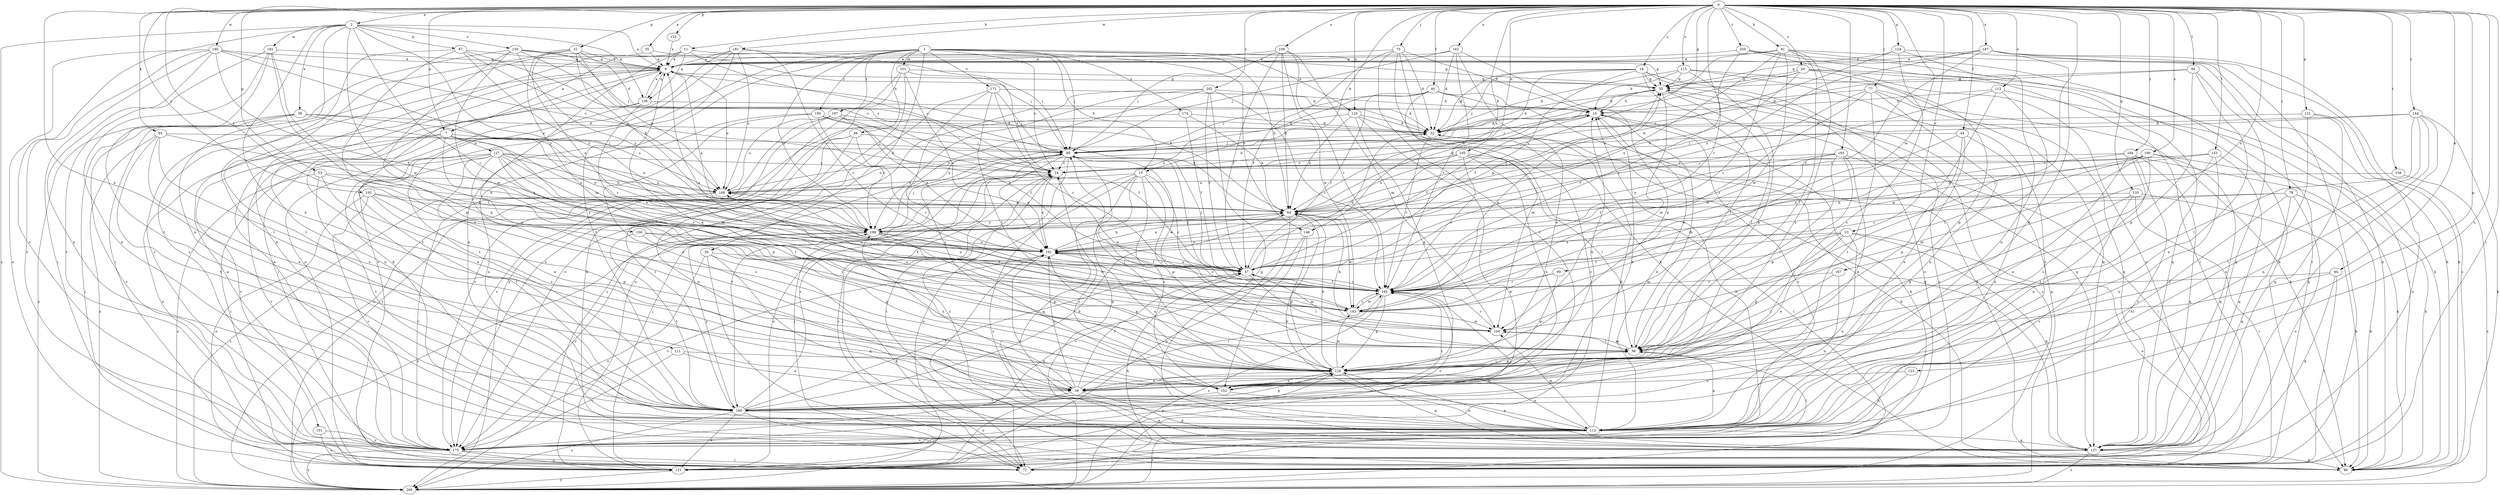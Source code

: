 strict digraph  {
0;
1;
2;
7;
8;
11;
15;
16;
18;
20;
23;
24;
30;
32;
35;
38;
39;
40;
44;
47;
51;
53;
55;
59;
64;
72;
75;
77;
78;
80;
81;
84;
85;
87;
88;
94;
96;
99;
101;
104;
105;
109;
111;
112;
113;
115;
120;
121;
122;
123;
124;
125;
127;
128;
135;
136;
137;
144;
145;
148;
150;
151;
152;
153;
156;
158;
160;
162;
167;
168;
171;
174;
175;
180;
181;
182;
183;
187;
190;
191;
192;
193;
194;
195;
197;
199;
202;
205;
206;
0 -> 2  [label=a];
0 -> 7  [label=a];
0 -> 11  [label=b];
0 -> 15  [label=b];
0 -> 18  [label=c];
0 -> 20  [label=c];
0 -> 23  [label=c];
0 -> 35  [label=e];
0 -> 40  [label=f];
0 -> 44  [label=f];
0 -> 51  [label=g];
0 -> 53  [label=g];
0 -> 55  [label=g];
0 -> 72  [label=i];
0 -> 75  [label=j];
0 -> 77  [label=j];
0 -> 78  [label=j];
0 -> 81  [label=k];
0 -> 84  [label=k];
0 -> 85  [label=k];
0 -> 94  [label=l];
0 -> 96  [label=l];
0 -> 99  [label=m];
0 -> 105  [label=n];
0 -> 109  [label=n];
0 -> 111  [label=n];
0 -> 112  [label=n];
0 -> 113  [label=o];
0 -> 115  [label=o];
0 -> 120  [label=o];
0 -> 122  [label=p];
0 -> 123  [label=p];
0 -> 124  [label=p];
0 -> 125  [label=p];
0 -> 135  [label=q];
0 -> 144  [label=r];
0 -> 145  [label=r];
0 -> 148  [label=s];
0 -> 153  [label=t];
0 -> 156  [label=t];
0 -> 158  [label=t];
0 -> 162  [label=u];
0 -> 167  [label=u];
0 -> 180  [label=w];
0 -> 181  [label=w];
0 -> 187  [label=x];
0 -> 190  [label=x];
0 -> 192  [label=y];
0 -> 193  [label=y];
0 -> 194  [label=y];
0 -> 202  [label=z];
0 -> 205  [label=z];
1 -> 7  [label=a];
1 -> 24  [label=c];
1 -> 30  [label=d];
1 -> 55  [label=g];
1 -> 59  [label=h];
1 -> 64  [label=h];
1 -> 80  [label=j];
1 -> 101  [label=m];
1 -> 112  [label=n];
1 -> 120  [label=o];
1 -> 121  [label=o];
1 -> 148  [label=s];
1 -> 171  [label=v];
1 -> 174  [label=v];
1 -> 195  [label=y];
1 -> 197  [label=y];
1 -> 199  [label=y];
2 -> 8  [label=a];
2 -> 38  [label=e];
2 -> 39  [label=e];
2 -> 87  [label=k];
2 -> 112  [label=n];
2 -> 136  [label=q];
2 -> 145  [label=r];
2 -> 150  [label=s];
2 -> 175  [label=v];
2 -> 182  [label=w];
2 -> 183  [label=w];
2 -> 199  [label=y];
2 -> 206  [label=z];
7 -> 39  [label=e];
7 -> 80  [label=j];
7 -> 121  [label=o];
7 -> 127  [label=p];
7 -> 128  [label=p];
7 -> 175  [label=v];
7 -> 183  [label=w];
7 -> 199  [label=y];
8 -> 55  [label=g];
8 -> 64  [label=h];
8 -> 72  [label=i];
8 -> 136  [label=q];
8 -> 151  [label=s];
8 -> 160  [label=t];
8 -> 168  [label=u];
11 -> 8  [label=a];
11 -> 15  [label=b];
11 -> 24  [label=c];
11 -> 39  [label=e];
11 -> 112  [label=n];
11 -> 136  [label=q];
15 -> 96  [label=l];
15 -> 121  [label=o];
15 -> 128  [label=p];
15 -> 137  [label=q];
15 -> 145  [label=r];
15 -> 152  [label=s];
15 -> 168  [label=u];
15 -> 206  [label=z];
16 -> 32  [label=d];
16 -> 47  [label=f];
16 -> 80  [label=j];
16 -> 112  [label=n];
16 -> 175  [label=v];
18 -> 32  [label=d];
18 -> 47  [label=f];
18 -> 55  [label=g];
18 -> 64  [label=h];
18 -> 80  [label=j];
18 -> 96  [label=l];
18 -> 121  [label=o];
18 -> 206  [label=z];
20 -> 32  [label=d];
20 -> 55  [label=g];
20 -> 64  [label=h];
20 -> 80  [label=j];
20 -> 88  [label=k];
20 -> 128  [label=p];
20 -> 137  [label=q];
23 -> 39  [label=e];
23 -> 104  [label=m];
23 -> 112  [label=n];
23 -> 121  [label=o];
23 -> 128  [label=p];
23 -> 137  [label=q];
23 -> 145  [label=r];
23 -> 191  [label=x];
24 -> 72  [label=i];
24 -> 121  [label=o];
24 -> 168  [label=u];
24 -> 183  [label=w];
24 -> 191  [label=x];
30 -> 47  [label=f];
30 -> 72  [label=i];
30 -> 88  [label=k];
30 -> 121  [label=o];
30 -> 137  [label=q];
32 -> 80  [label=j];
32 -> 145  [label=r];
35 -> 8  [label=a];
35 -> 80  [label=j];
35 -> 175  [label=v];
38 -> 32  [label=d];
38 -> 72  [label=i];
38 -> 168  [label=u];
38 -> 175  [label=v];
38 -> 191  [label=x];
38 -> 206  [label=z];
39 -> 47  [label=f];
39 -> 121  [label=o];
39 -> 137  [label=q];
39 -> 145  [label=r];
39 -> 191  [label=x];
39 -> 199  [label=y];
40 -> 16  [label=b];
40 -> 47  [label=f];
40 -> 80  [label=j];
40 -> 88  [label=k];
40 -> 104  [label=m];
40 -> 137  [label=q];
40 -> 199  [label=y];
44 -> 39  [label=e];
44 -> 80  [label=j];
44 -> 112  [label=n];
44 -> 128  [label=p];
44 -> 183  [label=w];
47 -> 32  [label=d];
47 -> 80  [label=j];
47 -> 88  [label=k];
47 -> 96  [label=l];
47 -> 104  [label=m];
47 -> 145  [label=r];
47 -> 191  [label=x];
51 -> 8  [label=a];
51 -> 32  [label=d];
51 -> 64  [label=h];
51 -> 104  [label=m];
51 -> 160  [label=t];
51 -> 168  [label=u];
51 -> 191  [label=x];
53 -> 64  [label=h];
53 -> 152  [label=s];
53 -> 160  [label=t];
53 -> 168  [label=u];
53 -> 206  [label=z];
55 -> 16  [label=b];
55 -> 32  [label=d];
55 -> 96  [label=l];
55 -> 104  [label=m];
55 -> 206  [label=z];
59 -> 80  [label=j];
59 -> 112  [label=n];
59 -> 145  [label=r];
59 -> 160  [label=t];
59 -> 175  [label=v];
64 -> 55  [label=g];
64 -> 121  [label=o];
64 -> 183  [label=w];
64 -> 191  [label=x];
64 -> 199  [label=y];
72 -> 16  [label=b];
72 -> 24  [label=c];
75 -> 8  [label=a];
75 -> 16  [label=b];
75 -> 32  [label=d];
75 -> 47  [label=f];
75 -> 88  [label=k];
75 -> 160  [label=t];
75 -> 206  [label=z];
77 -> 16  [label=b];
77 -> 47  [label=f];
77 -> 88  [label=k];
77 -> 112  [label=n];
77 -> 137  [label=q];
77 -> 145  [label=r];
77 -> 160  [label=t];
78 -> 47  [label=f];
78 -> 64  [label=h];
78 -> 88  [label=k];
78 -> 112  [label=n];
78 -> 121  [label=o];
78 -> 137  [label=q];
80 -> 24  [label=c];
80 -> 72  [label=i];
80 -> 137  [label=q];
80 -> 160  [label=t];
80 -> 183  [label=w];
80 -> 191  [label=x];
81 -> 8  [label=a];
81 -> 72  [label=i];
81 -> 88  [label=k];
81 -> 96  [label=l];
81 -> 145  [label=r];
81 -> 152  [label=s];
81 -> 183  [label=w];
81 -> 191  [label=x];
81 -> 199  [label=y];
84 -> 72  [label=i];
84 -> 96  [label=l];
84 -> 137  [label=q];
84 -> 145  [label=r];
85 -> 39  [label=e];
85 -> 80  [label=j];
85 -> 152  [label=s];
85 -> 160  [label=t];
85 -> 191  [label=x];
85 -> 206  [label=z];
87 -> 8  [label=a];
87 -> 24  [label=c];
87 -> 152  [label=s];
87 -> 160  [label=t];
87 -> 168  [label=u];
87 -> 199  [label=y];
88 -> 32  [label=d];
94 -> 24  [label=c];
94 -> 55  [label=g];
94 -> 112  [label=n];
94 -> 128  [label=p];
94 -> 137  [label=q];
96 -> 16  [label=b];
96 -> 104  [label=m];
96 -> 112  [label=n];
96 -> 128  [label=p];
99 -> 128  [label=p];
99 -> 145  [label=r];
99 -> 183  [label=w];
101 -> 24  [label=c];
101 -> 55  [label=g];
101 -> 88  [label=k];
101 -> 175  [label=v];
101 -> 191  [label=x];
101 -> 206  [label=z];
104 -> 64  [label=h];
104 -> 96  [label=l];
104 -> 145  [label=r];
104 -> 168  [label=u];
105 -> 24  [label=c];
105 -> 39  [label=e];
105 -> 64  [label=h];
105 -> 72  [label=i];
105 -> 96  [label=l];
105 -> 145  [label=r];
105 -> 168  [label=u];
109 -> 8  [label=a];
109 -> 47  [label=f];
109 -> 64  [label=h];
109 -> 80  [label=j];
109 -> 104  [label=m];
109 -> 145  [label=r];
109 -> 183  [label=w];
111 -> 39  [label=e];
111 -> 128  [label=p];
111 -> 175  [label=v];
112 -> 24  [label=c];
112 -> 32  [label=d];
112 -> 64  [label=h];
112 -> 104  [label=m];
112 -> 137  [label=q];
112 -> 175  [label=v];
112 -> 191  [label=x];
112 -> 206  [label=z];
113 -> 16  [label=b];
113 -> 72  [label=i];
113 -> 96  [label=l];
113 -> 183  [label=w];
113 -> 199  [label=y];
115 -> 16  [label=b];
115 -> 32  [label=d];
115 -> 55  [label=g];
115 -> 128  [label=p];
115 -> 137  [label=q];
115 -> 175  [label=v];
120 -> 32  [label=d];
120 -> 64  [label=h];
120 -> 128  [label=p];
120 -> 137  [label=q];
120 -> 152  [label=s];
120 -> 199  [label=y];
121 -> 8  [label=a];
121 -> 16  [label=b];
121 -> 80  [label=j];
121 -> 206  [label=z];
122 -> 32  [label=d];
122 -> 112  [label=n];
122 -> 121  [label=o];
122 -> 137  [label=q];
123 -> 112  [label=n];
123 -> 152  [label=s];
124 -> 8  [label=a];
124 -> 64  [label=h];
124 -> 88  [label=k];
124 -> 112  [label=n];
124 -> 152  [label=s];
125 -> 8  [label=a];
127 -> 24  [label=c];
127 -> 39  [label=e];
127 -> 64  [label=h];
127 -> 72  [label=i];
127 -> 96  [label=l];
127 -> 145  [label=r];
127 -> 152  [label=s];
127 -> 160  [label=t];
127 -> 168  [label=u];
127 -> 175  [label=v];
127 -> 191  [label=x];
128 -> 8  [label=a];
128 -> 39  [label=e];
128 -> 64  [label=h];
128 -> 80  [label=j];
128 -> 96  [label=l];
128 -> 112  [label=n];
128 -> 137  [label=q];
128 -> 152  [label=s];
128 -> 183  [label=w];
128 -> 191  [label=x];
135 -> 64  [label=h];
135 -> 72  [label=i];
135 -> 88  [label=k];
135 -> 128  [label=p];
135 -> 175  [label=v];
136 -> 8  [label=a];
136 -> 32  [label=d];
136 -> 112  [label=n];
136 -> 145  [label=r];
136 -> 160  [label=t];
137 -> 24  [label=c];
137 -> 88  [label=k];
137 -> 128  [label=p];
137 -> 206  [label=z];
144 -> 24  [label=c];
144 -> 32  [label=d];
144 -> 88  [label=k];
144 -> 96  [label=l];
144 -> 112  [label=n];
144 -> 137  [label=q];
144 -> 160  [label=t];
145 -> 8  [label=a];
145 -> 47  [label=f];
145 -> 80  [label=j];
145 -> 121  [label=o];
145 -> 128  [label=p];
145 -> 175  [label=v];
145 -> 183  [label=w];
145 -> 206  [label=z];
148 -> 128  [label=p];
148 -> 152  [label=s];
148 -> 175  [label=v];
148 -> 191  [label=x];
150 -> 8  [label=a];
150 -> 24  [label=c];
150 -> 55  [label=g];
150 -> 72  [label=i];
150 -> 80  [label=j];
150 -> 128  [label=p];
150 -> 183  [label=w];
150 -> 199  [label=y];
151 -> 121  [label=o];
151 -> 175  [label=v];
152 -> 16  [label=b];
152 -> 112  [label=n];
152 -> 160  [label=t];
153 -> 24  [label=c];
153 -> 64  [label=h];
153 -> 112  [label=n];
153 -> 137  [label=q];
153 -> 160  [label=t];
156 -> 47  [label=f];
156 -> 128  [label=p];
156 -> 160  [label=t];
156 -> 191  [label=x];
158 -> 168  [label=u];
158 -> 206  [label=z];
160 -> 16  [label=b];
160 -> 24  [label=c];
160 -> 47  [label=f];
160 -> 64  [label=h];
160 -> 72  [label=i];
160 -> 112  [label=n];
160 -> 121  [label=o];
160 -> 128  [label=p];
160 -> 145  [label=r];
160 -> 199  [label=y];
160 -> 206  [label=z];
162 -> 8  [label=a];
162 -> 32  [label=d];
162 -> 39  [label=e];
162 -> 80  [label=j];
162 -> 128  [label=p];
162 -> 145  [label=r];
167 -> 96  [label=l];
167 -> 112  [label=n];
167 -> 145  [label=r];
168 -> 16  [label=b];
168 -> 64  [label=h];
168 -> 175  [label=v];
168 -> 206  [label=z];
171 -> 16  [label=b];
171 -> 80  [label=j];
171 -> 96  [label=l];
171 -> 145  [label=r];
171 -> 152  [label=s];
171 -> 206  [label=z];
174 -> 32  [label=d];
174 -> 47  [label=f];
174 -> 64  [label=h];
174 -> 206  [label=z];
175 -> 8  [label=a];
175 -> 72  [label=i];
175 -> 96  [label=l];
175 -> 121  [label=o];
175 -> 128  [label=p];
175 -> 206  [label=z];
180 -> 8  [label=a];
180 -> 24  [label=c];
180 -> 47  [label=f];
180 -> 72  [label=i];
180 -> 112  [label=n];
180 -> 121  [label=o];
180 -> 175  [label=v];
180 -> 199  [label=y];
181 -> 8  [label=a];
181 -> 80  [label=j];
181 -> 88  [label=k];
181 -> 121  [label=o];
181 -> 145  [label=r];
181 -> 160  [label=t];
181 -> 168  [label=u];
182 -> 8  [label=a];
182 -> 96  [label=l];
182 -> 112  [label=n];
182 -> 128  [label=p];
182 -> 160  [label=t];
182 -> 175  [label=v];
183 -> 55  [label=g];
183 -> 104  [label=m];
183 -> 145  [label=r];
183 -> 168  [label=u];
187 -> 8  [label=a];
187 -> 39  [label=e];
187 -> 47  [label=f];
187 -> 55  [label=g];
187 -> 72  [label=i];
187 -> 88  [label=k];
187 -> 199  [label=y];
187 -> 206  [label=z];
190 -> 24  [label=c];
190 -> 88  [label=k];
190 -> 104  [label=m];
190 -> 137  [label=q];
190 -> 145  [label=r];
190 -> 152  [label=s];
190 -> 191  [label=x];
191 -> 47  [label=f];
191 -> 55  [label=g];
191 -> 64  [label=h];
191 -> 72  [label=i];
191 -> 128  [label=p];
191 -> 145  [label=r];
191 -> 175  [label=v];
192 -> 64  [label=h];
192 -> 96  [label=l];
192 -> 121  [label=o];
192 -> 128  [label=p];
192 -> 175  [label=v];
192 -> 199  [label=y];
193 -> 24  [label=c];
193 -> 39  [label=e];
193 -> 47  [label=f];
193 -> 72  [label=i];
193 -> 96  [label=l];
193 -> 128  [label=p];
193 -> 199  [label=y];
194 -> 24  [label=c];
194 -> 39  [label=e];
194 -> 88  [label=k];
194 -> 112  [label=n];
194 -> 137  [label=q];
194 -> 145  [label=r];
194 -> 175  [label=v];
195 -> 32  [label=d];
195 -> 39  [label=e];
195 -> 47  [label=f];
195 -> 64  [label=h];
195 -> 112  [label=n];
195 -> 199  [label=y];
197 -> 32  [label=d];
197 -> 47  [label=f];
197 -> 168  [label=u];
197 -> 175  [label=v];
197 -> 191  [label=x];
197 -> 206  [label=z];
199 -> 8  [label=a];
199 -> 80  [label=j];
199 -> 128  [label=p];
199 -> 175  [label=v];
199 -> 183  [label=w];
199 -> 191  [label=x];
199 -> 206  [label=z];
202 -> 16  [label=b];
202 -> 47  [label=f];
202 -> 121  [label=o];
202 -> 137  [label=q];
202 -> 145  [label=r];
202 -> 175  [label=v];
202 -> 199  [label=y];
205 -> 8  [label=a];
205 -> 72  [label=i];
205 -> 88  [label=k];
205 -> 121  [label=o];
205 -> 145  [label=r];
206 -> 55  [label=g];
206 -> 80  [label=j];
}
